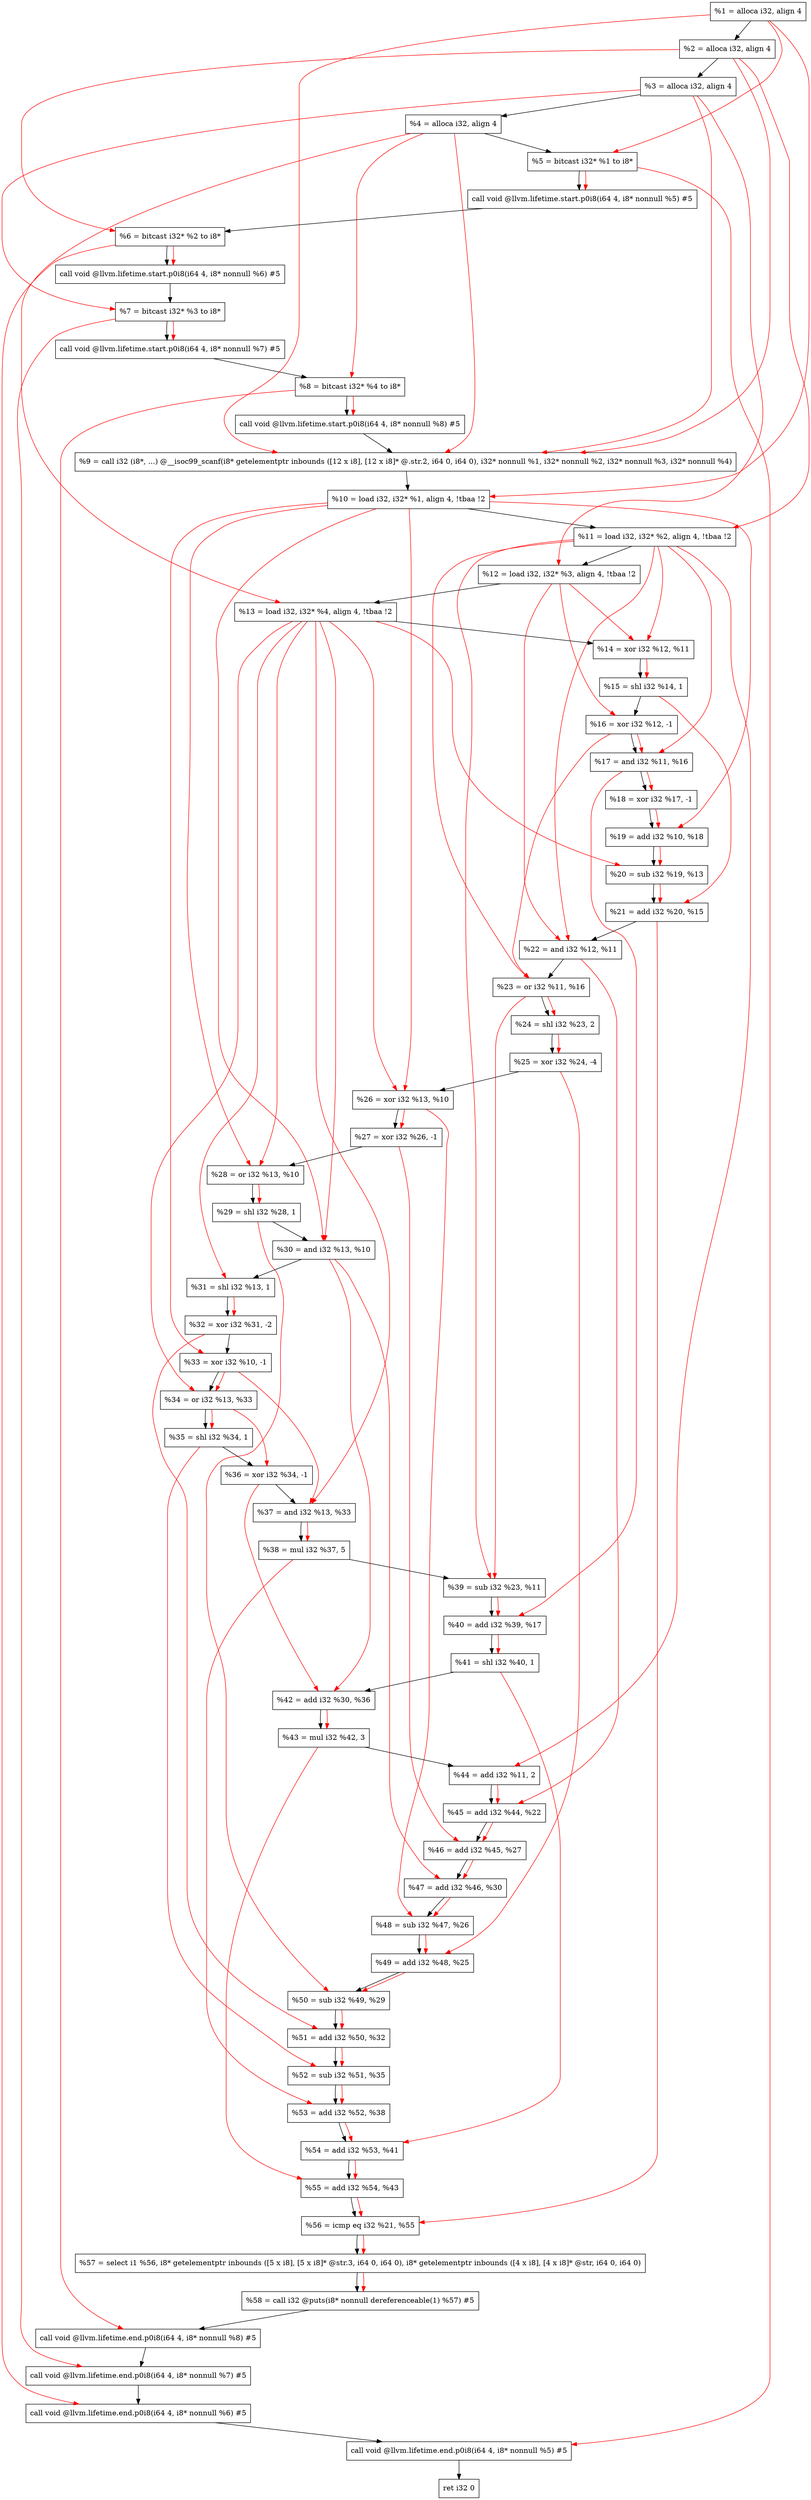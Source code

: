 digraph "DFG for'main' function" {
	Node0x19dbdf8[shape=record, label="  %1 = alloca i32, align 4"];
	Node0x19dbe78[shape=record, label="  %2 = alloca i32, align 4"];
	Node0x19dbf08[shape=record, label="  %3 = alloca i32, align 4"];
	Node0x19dbf68[shape=record, label="  %4 = alloca i32, align 4"];
	Node0x19dc018[shape=record, label="  %5 = bitcast i32* %1 to i8*"];
	Node0x19dc448[shape=record, label="  call void @llvm.lifetime.start.p0i8(i64 4, i8* nonnull %5) #5"];
	Node0x19dc528[shape=record, label="  %6 = bitcast i32* %2 to i8*"];
	Node0x19dc628[shape=record, label="  call void @llvm.lifetime.start.p0i8(i64 4, i8* nonnull %6) #5"];
	Node0x19dc6e8[shape=record, label="  %7 = bitcast i32* %3 to i8*"];
	Node0x19dc798[shape=record, label="  call void @llvm.lifetime.start.p0i8(i64 4, i8* nonnull %7) #5"];
	Node0x19dc858[shape=record, label="  %8 = bitcast i32* %4 to i8*"];
	Node0x19dc908[shape=record, label="  call void @llvm.lifetime.start.p0i8(i64 4, i8* nonnull %8) #5"];
	Node0x19d6bd0[shape=record, label="  %9 = call i32 (i8*, ...) @__isoc99_scanf(i8* getelementptr inbounds ([12 x i8], [12 x i8]* @.str.2, i64 0, i64 0), i32* nonnull %1, i32* nonnull %2, i32* nonnull %3, i32* nonnull %4)"];
	Node0x19dcb08[shape=record, label="  %10 = load i32, i32* %1, align 4, !tbaa !2"];
	Node0x19dda78[shape=record, label="  %11 = load i32, i32* %2, align 4, !tbaa !2"];
	Node0x19de0e8[shape=record, label="  %12 = load i32, i32* %3, align 4, !tbaa !2"];
	Node0x19de148[shape=record, label="  %13 = load i32, i32* %4, align 4, !tbaa !2"];
	Node0x19de1c0[shape=record, label="  %14 = xor i32 %12, %11"];
	Node0x19de230[shape=record, label="  %15 = shl i32 %14, 1"];
	Node0x19de2a0[shape=record, label="  %16 = xor i32 %12, -1"];
	Node0x19de310[shape=record, label="  %17 = and i32 %11, %16"];
	Node0x19de380[shape=record, label="  %18 = xor i32 %17, -1"];
	Node0x19de3f0[shape=record, label="  %19 = add i32 %10, %18"];
	Node0x19de460[shape=record, label="  %20 = sub i32 %19, %13"];
	Node0x19de4d0[shape=record, label="  %21 = add i32 %20, %15"];
	Node0x19de540[shape=record, label="  %22 = and i32 %12, %11"];
	Node0x19de5b0[shape=record, label="  %23 = or i32 %11, %16"];
	Node0x19de620[shape=record, label="  %24 = shl i32 %23, 2"];
	Node0x19de690[shape=record, label="  %25 = xor i32 %24, -4"];
	Node0x19de700[shape=record, label="  %26 = xor i32 %13, %10"];
	Node0x19de770[shape=record, label="  %27 = xor i32 %26, -1"];
	Node0x19de7e0[shape=record, label="  %28 = or i32 %13, %10"];
	Node0x19de850[shape=record, label="  %29 = shl i32 %28, 1"];
	Node0x19de8c0[shape=record, label="  %30 = and i32 %13, %10"];
	Node0x19de930[shape=record, label="  %31 = shl i32 %13, 1"];
	Node0x19de9a0[shape=record, label="  %32 = xor i32 %31, -2"];
	Node0x19dea10[shape=record, label="  %33 = xor i32 %10, -1"];
	Node0x19dea80[shape=record, label="  %34 = or i32 %13, %33"];
	Node0x19deaf0[shape=record, label="  %35 = shl i32 %34, 1"];
	Node0x19deb60[shape=record, label="  %36 = xor i32 %34, -1"];
	Node0x19debd0[shape=record, label="  %37 = and i32 %13, %33"];
	Node0x19dec40[shape=record, label="  %38 = mul i32 %37, 5"];
	Node0x19decb0[shape=record, label="  %39 = sub i32 %23, %11"];
	Node0x19ded20[shape=record, label="  %40 = add i32 %39, %17"];
	Node0x19ded90[shape=record, label="  %41 = shl i32 %40, 1"];
	Node0x19dee00[shape=record, label="  %42 = add i32 %30, %36"];
	Node0x19dee70[shape=record, label="  %43 = mul i32 %42, 3"];
	Node0x19deee0[shape=record, label="  %44 = add i32 %11, 2"];
	Node0x19def50[shape=record, label="  %45 = add i32 %44, %22"];
	Node0x19defc0[shape=record, label="  %46 = add i32 %45, %27"];
	Node0x19df030[shape=record, label="  %47 = add i32 %46, %30"];
	Node0x19df0a0[shape=record, label="  %48 = sub i32 %47, %26"];
	Node0x19df110[shape=record, label="  %49 = add i32 %48, %25"];
	Node0x19df180[shape=record, label="  %50 = sub i32 %49, %29"];
	Node0x19df1f0[shape=record, label="  %51 = add i32 %50, %32"];
	Node0x19df260[shape=record, label="  %52 = sub i32 %51, %35"];
	Node0x19df2d0[shape=record, label="  %53 = add i32 %52, %38"];
	Node0x19df340[shape=record, label="  %54 = add i32 %53, %41"];
	Node0x19df3b0[shape=record, label="  %55 = add i32 %54, %43"];
	Node0x19df420[shape=record, label="  %56 = icmp eq i32 %21, %55"];
	Node0x197b8b8[shape=record, label="  %57 = select i1 %56, i8* getelementptr inbounds ([5 x i8], [5 x i8]* @str.3, i64 0, i64 0), i8* getelementptr inbounds ([4 x i8], [4 x i8]* @str, i64 0, i64 0)"];
	Node0x19df4b0[shape=record, label="  %58 = call i32 @puts(i8* nonnull dereferenceable(1) %57) #5"];
	Node0x19df758[shape=record, label="  call void @llvm.lifetime.end.p0i8(i64 4, i8* nonnull %8) #5"];
	Node0x19df8b8[shape=record, label="  call void @llvm.lifetime.end.p0i8(i64 4, i8* nonnull %7) #5"];
	Node0x19df9c8[shape=record, label="  call void @llvm.lifetime.end.p0i8(i64 4, i8* nonnull %6) #5"];
	Node0x19dfad8[shape=record, label="  call void @llvm.lifetime.end.p0i8(i64 4, i8* nonnull %5) #5"];
	Node0x19dfb98[shape=record, label="  ret i32 0"];
	Node0x19dbdf8 -> Node0x19dbe78;
	Node0x19dbe78 -> Node0x19dbf08;
	Node0x19dbf08 -> Node0x19dbf68;
	Node0x19dbf68 -> Node0x19dc018;
	Node0x19dc018 -> Node0x19dc448;
	Node0x19dc448 -> Node0x19dc528;
	Node0x19dc528 -> Node0x19dc628;
	Node0x19dc628 -> Node0x19dc6e8;
	Node0x19dc6e8 -> Node0x19dc798;
	Node0x19dc798 -> Node0x19dc858;
	Node0x19dc858 -> Node0x19dc908;
	Node0x19dc908 -> Node0x19d6bd0;
	Node0x19d6bd0 -> Node0x19dcb08;
	Node0x19dcb08 -> Node0x19dda78;
	Node0x19dda78 -> Node0x19de0e8;
	Node0x19de0e8 -> Node0x19de148;
	Node0x19de148 -> Node0x19de1c0;
	Node0x19de1c0 -> Node0x19de230;
	Node0x19de230 -> Node0x19de2a0;
	Node0x19de2a0 -> Node0x19de310;
	Node0x19de310 -> Node0x19de380;
	Node0x19de380 -> Node0x19de3f0;
	Node0x19de3f0 -> Node0x19de460;
	Node0x19de460 -> Node0x19de4d0;
	Node0x19de4d0 -> Node0x19de540;
	Node0x19de540 -> Node0x19de5b0;
	Node0x19de5b0 -> Node0x19de620;
	Node0x19de620 -> Node0x19de690;
	Node0x19de690 -> Node0x19de700;
	Node0x19de700 -> Node0x19de770;
	Node0x19de770 -> Node0x19de7e0;
	Node0x19de7e0 -> Node0x19de850;
	Node0x19de850 -> Node0x19de8c0;
	Node0x19de8c0 -> Node0x19de930;
	Node0x19de930 -> Node0x19de9a0;
	Node0x19de9a0 -> Node0x19dea10;
	Node0x19dea10 -> Node0x19dea80;
	Node0x19dea80 -> Node0x19deaf0;
	Node0x19deaf0 -> Node0x19deb60;
	Node0x19deb60 -> Node0x19debd0;
	Node0x19debd0 -> Node0x19dec40;
	Node0x19dec40 -> Node0x19decb0;
	Node0x19decb0 -> Node0x19ded20;
	Node0x19ded20 -> Node0x19ded90;
	Node0x19ded90 -> Node0x19dee00;
	Node0x19dee00 -> Node0x19dee70;
	Node0x19dee70 -> Node0x19deee0;
	Node0x19deee0 -> Node0x19def50;
	Node0x19def50 -> Node0x19defc0;
	Node0x19defc0 -> Node0x19df030;
	Node0x19df030 -> Node0x19df0a0;
	Node0x19df0a0 -> Node0x19df110;
	Node0x19df110 -> Node0x19df180;
	Node0x19df180 -> Node0x19df1f0;
	Node0x19df1f0 -> Node0x19df260;
	Node0x19df260 -> Node0x19df2d0;
	Node0x19df2d0 -> Node0x19df340;
	Node0x19df340 -> Node0x19df3b0;
	Node0x19df3b0 -> Node0x19df420;
	Node0x19df420 -> Node0x197b8b8;
	Node0x197b8b8 -> Node0x19df4b0;
	Node0x19df4b0 -> Node0x19df758;
	Node0x19df758 -> Node0x19df8b8;
	Node0x19df8b8 -> Node0x19df9c8;
	Node0x19df9c8 -> Node0x19dfad8;
	Node0x19dfad8 -> Node0x19dfb98;
edge [color=red]
	Node0x19dbdf8 -> Node0x19dc018;
	Node0x19dc018 -> Node0x19dc448;
	Node0x19dbe78 -> Node0x19dc528;
	Node0x19dc528 -> Node0x19dc628;
	Node0x19dbf08 -> Node0x19dc6e8;
	Node0x19dc6e8 -> Node0x19dc798;
	Node0x19dbf68 -> Node0x19dc858;
	Node0x19dc858 -> Node0x19dc908;
	Node0x19dbdf8 -> Node0x19d6bd0;
	Node0x19dbe78 -> Node0x19d6bd0;
	Node0x19dbf08 -> Node0x19d6bd0;
	Node0x19dbf68 -> Node0x19d6bd0;
	Node0x19dbdf8 -> Node0x19dcb08;
	Node0x19dbe78 -> Node0x19dda78;
	Node0x19dbf08 -> Node0x19de0e8;
	Node0x19dbf68 -> Node0x19de148;
	Node0x19de0e8 -> Node0x19de1c0;
	Node0x19dda78 -> Node0x19de1c0;
	Node0x19de1c0 -> Node0x19de230;
	Node0x19de0e8 -> Node0x19de2a0;
	Node0x19dda78 -> Node0x19de310;
	Node0x19de2a0 -> Node0x19de310;
	Node0x19de310 -> Node0x19de380;
	Node0x19dcb08 -> Node0x19de3f0;
	Node0x19de380 -> Node0x19de3f0;
	Node0x19de3f0 -> Node0x19de460;
	Node0x19de148 -> Node0x19de460;
	Node0x19de460 -> Node0x19de4d0;
	Node0x19de230 -> Node0x19de4d0;
	Node0x19de0e8 -> Node0x19de540;
	Node0x19dda78 -> Node0x19de540;
	Node0x19dda78 -> Node0x19de5b0;
	Node0x19de2a0 -> Node0x19de5b0;
	Node0x19de5b0 -> Node0x19de620;
	Node0x19de620 -> Node0x19de690;
	Node0x19de148 -> Node0x19de700;
	Node0x19dcb08 -> Node0x19de700;
	Node0x19de700 -> Node0x19de770;
	Node0x19de148 -> Node0x19de7e0;
	Node0x19dcb08 -> Node0x19de7e0;
	Node0x19de7e0 -> Node0x19de850;
	Node0x19de148 -> Node0x19de8c0;
	Node0x19dcb08 -> Node0x19de8c0;
	Node0x19de148 -> Node0x19de930;
	Node0x19de930 -> Node0x19de9a0;
	Node0x19dcb08 -> Node0x19dea10;
	Node0x19de148 -> Node0x19dea80;
	Node0x19dea10 -> Node0x19dea80;
	Node0x19dea80 -> Node0x19deaf0;
	Node0x19dea80 -> Node0x19deb60;
	Node0x19de148 -> Node0x19debd0;
	Node0x19dea10 -> Node0x19debd0;
	Node0x19debd0 -> Node0x19dec40;
	Node0x19de5b0 -> Node0x19decb0;
	Node0x19dda78 -> Node0x19decb0;
	Node0x19decb0 -> Node0x19ded20;
	Node0x19de310 -> Node0x19ded20;
	Node0x19ded20 -> Node0x19ded90;
	Node0x19de8c0 -> Node0x19dee00;
	Node0x19deb60 -> Node0x19dee00;
	Node0x19dee00 -> Node0x19dee70;
	Node0x19dda78 -> Node0x19deee0;
	Node0x19deee0 -> Node0x19def50;
	Node0x19de540 -> Node0x19def50;
	Node0x19def50 -> Node0x19defc0;
	Node0x19de770 -> Node0x19defc0;
	Node0x19defc0 -> Node0x19df030;
	Node0x19de8c0 -> Node0x19df030;
	Node0x19df030 -> Node0x19df0a0;
	Node0x19de700 -> Node0x19df0a0;
	Node0x19df0a0 -> Node0x19df110;
	Node0x19de690 -> Node0x19df110;
	Node0x19df110 -> Node0x19df180;
	Node0x19de850 -> Node0x19df180;
	Node0x19df180 -> Node0x19df1f0;
	Node0x19de9a0 -> Node0x19df1f0;
	Node0x19df1f0 -> Node0x19df260;
	Node0x19deaf0 -> Node0x19df260;
	Node0x19df260 -> Node0x19df2d0;
	Node0x19dec40 -> Node0x19df2d0;
	Node0x19df2d0 -> Node0x19df340;
	Node0x19ded90 -> Node0x19df340;
	Node0x19df340 -> Node0x19df3b0;
	Node0x19dee70 -> Node0x19df3b0;
	Node0x19de4d0 -> Node0x19df420;
	Node0x19df3b0 -> Node0x19df420;
	Node0x19df420 -> Node0x197b8b8;
	Node0x197b8b8 -> Node0x19df4b0;
	Node0x19dc858 -> Node0x19df758;
	Node0x19dc6e8 -> Node0x19df8b8;
	Node0x19dc528 -> Node0x19df9c8;
	Node0x19dc018 -> Node0x19dfad8;
}
